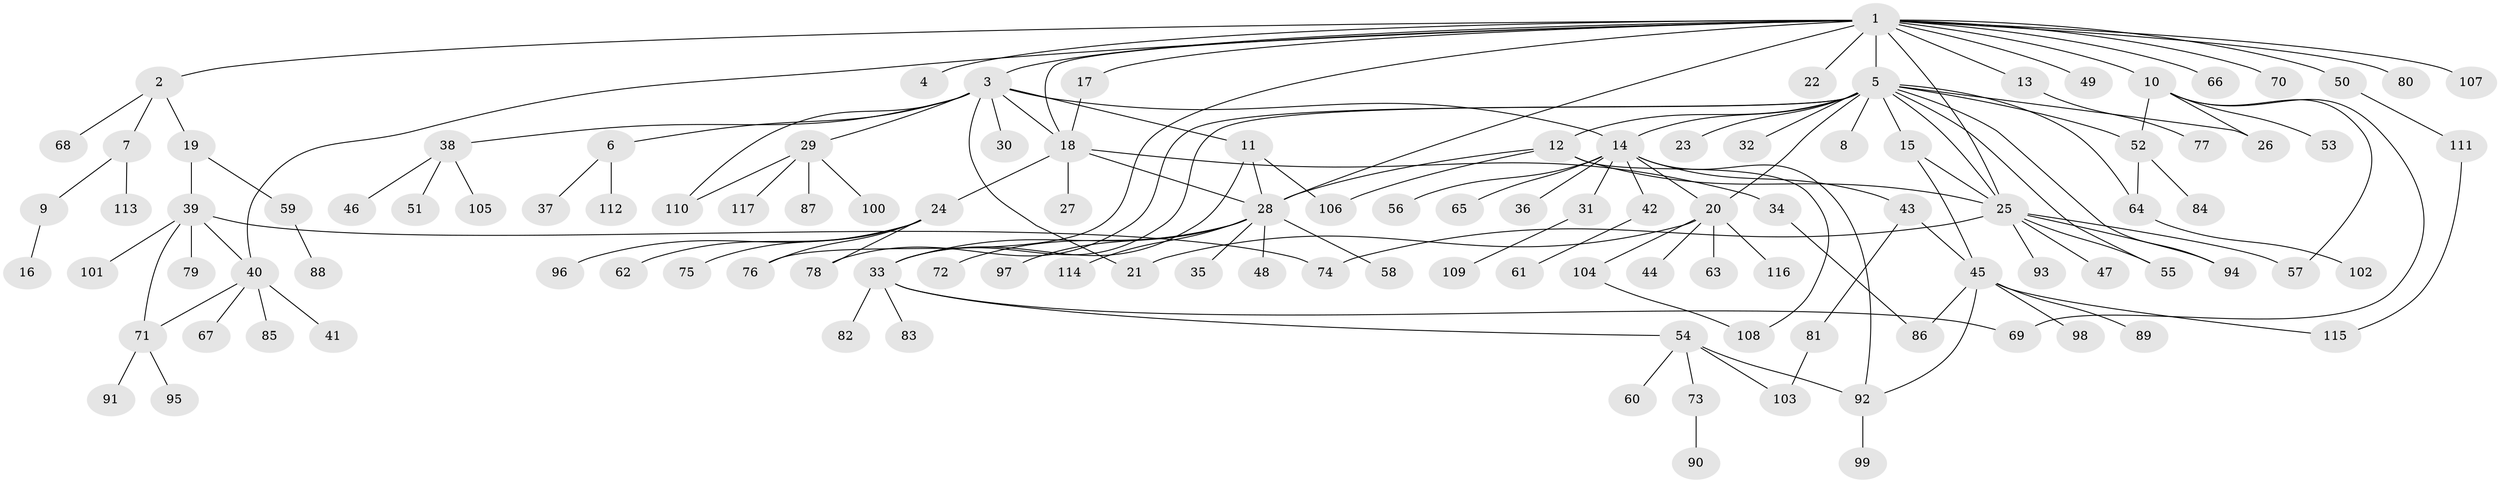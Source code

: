 // coarse degree distribution, {19: 0.014285714285714285, 4: 0.05714285714285714, 9: 0.02857142857142857, 1: 0.5142857142857142, 15: 0.014285714285714285, 2: 0.18571428571428572, 3: 0.05714285714285714, 6: 0.02857142857142857, 5: 0.04285714285714286, 7: 0.04285714285714286, 8: 0.014285714285714285}
// Generated by graph-tools (version 1.1) at 2025/18/03/04/25 18:18:14]
// undirected, 117 vertices, 150 edges
graph export_dot {
graph [start="1"]
  node [color=gray90,style=filled];
  1;
  2;
  3;
  4;
  5;
  6;
  7;
  8;
  9;
  10;
  11;
  12;
  13;
  14;
  15;
  16;
  17;
  18;
  19;
  20;
  21;
  22;
  23;
  24;
  25;
  26;
  27;
  28;
  29;
  30;
  31;
  32;
  33;
  34;
  35;
  36;
  37;
  38;
  39;
  40;
  41;
  42;
  43;
  44;
  45;
  46;
  47;
  48;
  49;
  50;
  51;
  52;
  53;
  54;
  55;
  56;
  57;
  58;
  59;
  60;
  61;
  62;
  63;
  64;
  65;
  66;
  67;
  68;
  69;
  70;
  71;
  72;
  73;
  74;
  75;
  76;
  77;
  78;
  79;
  80;
  81;
  82;
  83;
  84;
  85;
  86;
  87;
  88;
  89;
  90;
  91;
  92;
  93;
  94;
  95;
  96;
  97;
  98;
  99;
  100;
  101;
  102;
  103;
  104;
  105;
  106;
  107;
  108;
  109;
  110;
  111;
  112;
  113;
  114;
  115;
  116;
  117;
  1 -- 2;
  1 -- 3;
  1 -- 4;
  1 -- 5;
  1 -- 10;
  1 -- 13;
  1 -- 17;
  1 -- 18;
  1 -- 22;
  1 -- 25;
  1 -- 28;
  1 -- 40;
  1 -- 49;
  1 -- 50;
  1 -- 66;
  1 -- 70;
  1 -- 76;
  1 -- 80;
  1 -- 107;
  2 -- 7;
  2 -- 19;
  2 -- 68;
  3 -- 6;
  3 -- 11;
  3 -- 14;
  3 -- 18;
  3 -- 21;
  3 -- 29;
  3 -- 30;
  3 -- 38;
  3 -- 110;
  5 -- 8;
  5 -- 12;
  5 -- 14;
  5 -- 15;
  5 -- 20;
  5 -- 23;
  5 -- 25;
  5 -- 26;
  5 -- 32;
  5 -- 33;
  5 -- 52;
  5 -- 55;
  5 -- 64;
  5 -- 78;
  5 -- 94;
  6 -- 37;
  6 -- 112;
  7 -- 9;
  7 -- 113;
  9 -- 16;
  10 -- 26;
  10 -- 52;
  10 -- 53;
  10 -- 57;
  10 -- 69;
  11 -- 28;
  11 -- 33;
  11 -- 106;
  12 -- 25;
  12 -- 28;
  12 -- 106;
  12 -- 108;
  13 -- 77;
  14 -- 20;
  14 -- 31;
  14 -- 36;
  14 -- 42;
  14 -- 43;
  14 -- 56;
  14 -- 65;
  14 -- 92;
  15 -- 25;
  15 -- 45;
  17 -- 18;
  18 -- 24;
  18 -- 27;
  18 -- 28;
  18 -- 34;
  19 -- 39;
  19 -- 59;
  20 -- 21;
  20 -- 44;
  20 -- 63;
  20 -- 104;
  20 -- 116;
  24 -- 62;
  24 -- 75;
  24 -- 76;
  24 -- 78;
  24 -- 96;
  25 -- 47;
  25 -- 55;
  25 -- 57;
  25 -- 74;
  25 -- 93;
  25 -- 94;
  28 -- 33;
  28 -- 35;
  28 -- 48;
  28 -- 58;
  28 -- 72;
  28 -- 97;
  28 -- 114;
  29 -- 87;
  29 -- 100;
  29 -- 110;
  29 -- 117;
  31 -- 109;
  33 -- 54;
  33 -- 69;
  33 -- 82;
  33 -- 83;
  34 -- 86;
  38 -- 46;
  38 -- 51;
  38 -- 105;
  39 -- 40;
  39 -- 71;
  39 -- 74;
  39 -- 79;
  39 -- 101;
  40 -- 41;
  40 -- 67;
  40 -- 71;
  40 -- 85;
  42 -- 61;
  43 -- 45;
  43 -- 81;
  45 -- 86;
  45 -- 89;
  45 -- 92;
  45 -- 98;
  45 -- 115;
  50 -- 111;
  52 -- 64;
  52 -- 84;
  54 -- 60;
  54 -- 73;
  54 -- 92;
  54 -- 103;
  59 -- 88;
  64 -- 102;
  71 -- 91;
  71 -- 95;
  73 -- 90;
  81 -- 103;
  92 -- 99;
  104 -- 108;
  111 -- 115;
}
